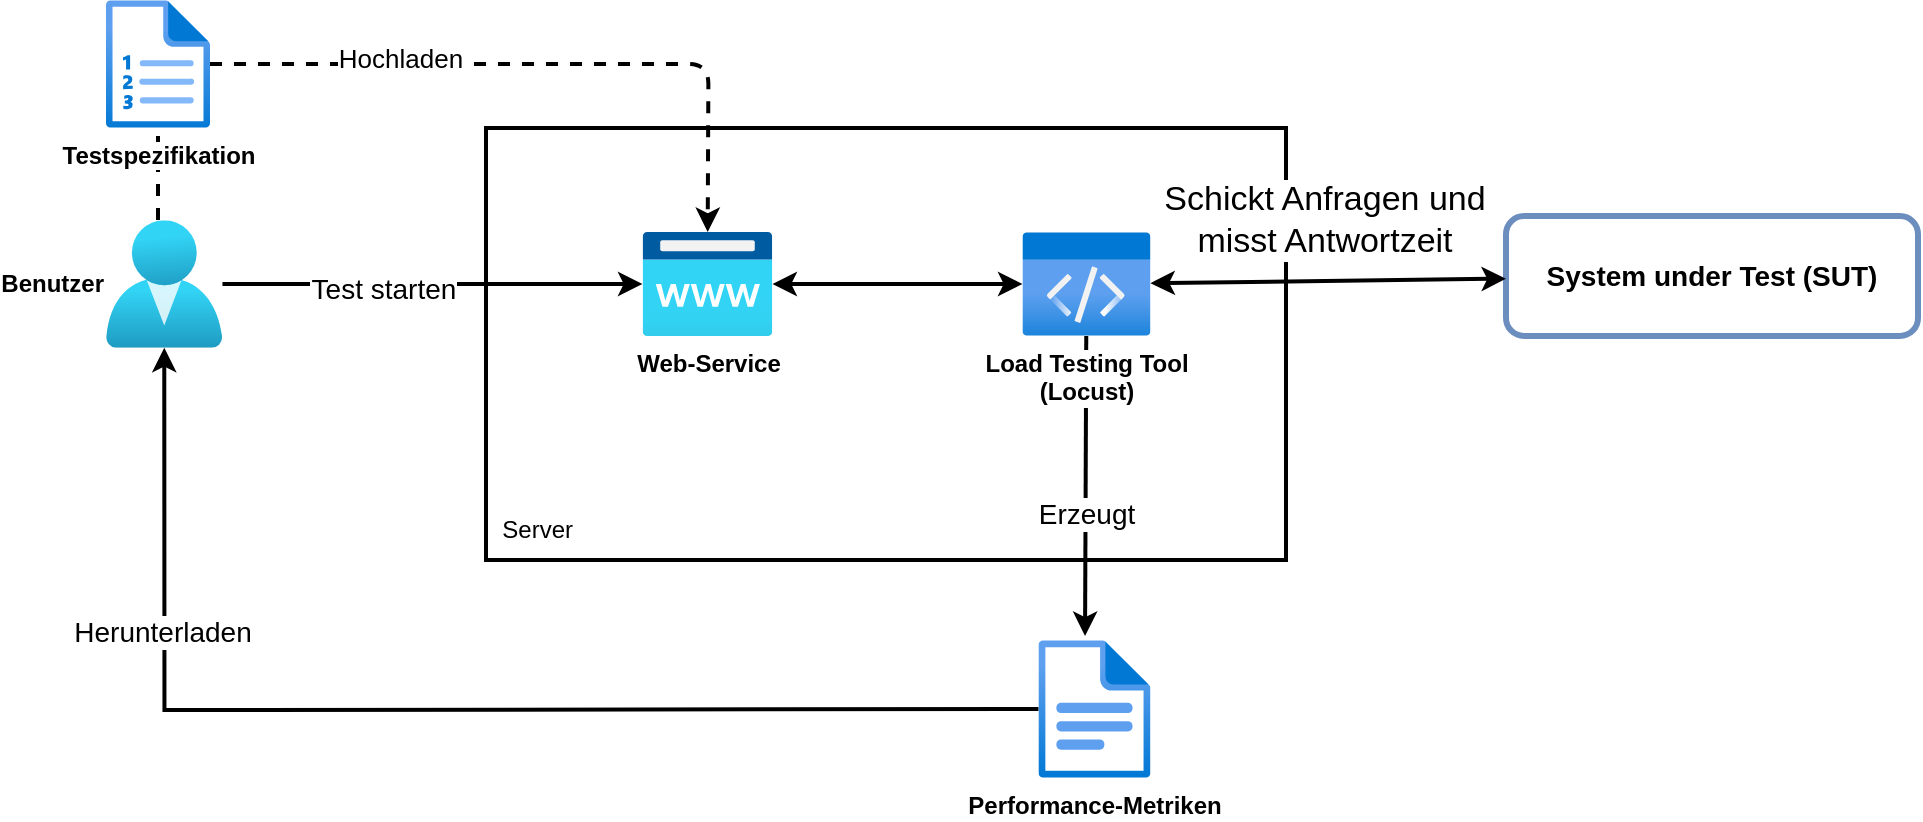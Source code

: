 <mxfile version="16.5.1" type="device"><diagram id="M-mdCgOV4gyrV_VDAVOd" name="Seite-1"><mxGraphModel dx="1102" dy="865" grid="1" gridSize="10" guides="1" tooltips="1" connect="1" arrows="1" fold="1" page="1" pageScale="1" pageWidth="827" pageHeight="1169" math="0" shadow="0"><root><mxCell id="0"/><mxCell id="1" parent="0"/><mxCell id="k1AJMTVPse38ABMCoygw-1" value="" style="rounded=0;whiteSpace=wrap;html=1;fillColor=none;strokeWidth=2;" parent="1" vertex="1"><mxGeometry x="250" y="74" width="400" height="216" as="geometry"/></mxCell><mxCell id="bBGInXUnpJ5Pf_Hf7ggB-1" value="" style="endArrow=none;dashed=1;html=1;rounded=0;strokeWidth=2;" parent="1" target="JOIKE3mxAOFGKBeM_eHd-4" edge="1"><mxGeometry width="50" height="50" relative="1" as="geometry"><mxPoint x="86" y="120" as="sourcePoint"/><mxPoint x="270" y="250" as="targetPoint"/></mxGeometry></mxCell><mxCell id="JOIKE3mxAOFGKBeM_eHd-1" value="Performance-Metriken" style="aspect=fixed;html=1;points=[];align=center;image;fontSize=12;image=img/lib/azure2/general/File.svg;fontStyle=1" parent="1" vertex="1"><mxGeometry x="526.23" y="330" width="56.0" height="69" as="geometry"/></mxCell><mxCell id="JOIKE3mxAOFGKBeM_eHd-3" value="Benutzer" style="aspect=fixed;html=1;points=[];align=right;image;fontSize=12;image=img/lib/azure2/identity/Users.svg;fontStyle=1;labelPosition=left;verticalLabelPosition=middle;verticalAlign=middle;" parent="1" vertex="1"><mxGeometry x="60" y="120.16" width="58.23" height="63.69" as="geometry"/></mxCell><mxCell id="JOIKE3mxAOFGKBeM_eHd-4" value="Testspezifikation" style="aspect=fixed;html=1;points=[];align=center;image;fontSize=12;image=img/lib/azure2/azure_stack/Plans.svg;fontStyle=1" parent="1" vertex="1"><mxGeometry x="60" y="10" width="52" height="64" as="geometry"/></mxCell><mxCell id="JOIKE3mxAOFGKBeM_eHd-5" value="Web-Service" style="aspect=fixed;html=1;points=[];align=center;image;fontSize=12;image=img/lib/azure2/app_services/App_Service_Domains.svg;fontStyle=1" parent="1" vertex="1"><mxGeometry x="328.23" y="126" width="65" height="52" as="geometry"/></mxCell><mxCell id="JOIKE3mxAOFGKBeM_eHd-7" value="System under Test (SUT)" style="rounded=1;whiteSpace=wrap;html=1;strokeColor=#6C8EBF;strokeWidth=3;fillColor=none;fontSize=14;fontStyle=1" parent="1" vertex="1"><mxGeometry x="760" y="118" width="206" height="60" as="geometry"/></mxCell><mxCell id="JOIKE3mxAOFGKBeM_eHd-10" value="" style="endArrow=classic;startArrow=classic;html=1;rounded=0;fontSize=14;strokeWidth=2;" parent="1" source="JOIKE3mxAOFGKBeM_eHd-5" target="JOIKE3mxAOFGKBeM_eHd-2" edge="1"><mxGeometry width="50" height="50" relative="1" as="geometry"><mxPoint x="378.23" y="200" as="sourcePoint"/><mxPoint x="428.23" y="150" as="targetPoint"/></mxGeometry></mxCell><mxCell id="JOIKE3mxAOFGKBeM_eHd-11" value="" style="endArrow=classic;html=1;rounded=0;fontSize=14;entryX=0.416;entryY=-0.029;entryDx=0;entryDy=0;entryPerimeter=0;strokeWidth=2;" parent="1" source="JOIKE3mxAOFGKBeM_eHd-2" target="JOIKE3mxAOFGKBeM_eHd-1" edge="1"><mxGeometry width="50" height="50" relative="1" as="geometry"><mxPoint x="508.23" y="250" as="sourcePoint"/><mxPoint x="558.23" y="200" as="targetPoint"/></mxGeometry></mxCell><mxCell id="JOIKE3mxAOFGKBeM_eHd-15" value="Erzeugt" style="edgeLabel;html=1;align=center;verticalAlign=middle;resizable=0;points=[];fontSize=14;fontColor=default;" parent="JOIKE3mxAOFGKBeM_eHd-11" vertex="1" connectable="0"><mxGeometry x="0.181" relative="1" as="geometry"><mxPoint as="offset"/></mxGeometry></mxCell><mxCell id="JOIKE3mxAOFGKBeM_eHd-2" value="Load Testing Tool&lt;br&gt;(Locust)" style="aspect=fixed;html=1;points=[];align=center;image;fontSize=12;image=img/lib/azure2/general/Code.svg;fontStyle=1;labelBackgroundColor=#FFFFFF;labelBorderColor=none;fontColor=default;" parent="1" vertex="1"><mxGeometry x="518.23" y="126" width="64" height="52" as="geometry"/></mxCell><mxCell id="JOIKE3mxAOFGKBeM_eHd-12" value="" style="endArrow=classic;startArrow=classic;html=1;rounded=0;fontSize=14;fontColor=default;strokeWidth=2;" parent="1" source="JOIKE3mxAOFGKBeM_eHd-2" target="JOIKE3mxAOFGKBeM_eHd-7" edge="1"><mxGeometry width="50" height="50" relative="1" as="geometry"><mxPoint x="518.23" y="40" as="sourcePoint"/><mxPoint x="568.23" y="-10" as="targetPoint"/></mxGeometry></mxCell><mxCell id="JOIKE3mxAOFGKBeM_eHd-21" value="Schickt Anfragen und&lt;br&gt;misst Antwortzeit" style="edgeLabel;html=1;align=center;verticalAlign=middle;resizable=0;points=[];fontSize=17;fontColor=default;" parent="JOIKE3mxAOFGKBeM_eHd-12" vertex="1" connectable="0"><mxGeometry x="0.218" y="1" relative="1" as="geometry"><mxPoint x="-22" y="-29" as="offset"/></mxGeometry></mxCell><mxCell id="JOIKE3mxAOFGKBeM_eHd-13" value="" style="endArrow=classic;html=1;rounded=0;fontSize=14;fontColor=default;strokeWidth=2;" parent="1" source="JOIKE3mxAOFGKBeM_eHd-1" target="JOIKE3mxAOFGKBeM_eHd-3" edge="1"><mxGeometry width="50" height="50" relative="1" as="geometry"><mxPoint x="488.23" y="400" as="sourcePoint"/><mxPoint x="538.23" y="350" as="targetPoint"/><Array as="points"><mxPoint x="89.23" y="365"/></Array></mxGeometry></mxCell><mxCell id="JOIKE3mxAOFGKBeM_eHd-14" value="Herunterladen" style="edgeLabel;html=1;align=center;verticalAlign=middle;resizable=0;points=[];fontSize=14;fontColor=default;" parent="JOIKE3mxAOFGKBeM_eHd-13" vertex="1" connectable="0"><mxGeometry x="0.542" y="1" relative="1" as="geometry"><mxPoint as="offset"/></mxGeometry></mxCell><mxCell id="JOIKE3mxAOFGKBeM_eHd-16" value="" style="endArrow=classic;html=1;rounded=0;fontSize=14;fontColor=default;strokeWidth=2;" parent="1" source="JOIKE3mxAOFGKBeM_eHd-3" target="JOIKE3mxAOFGKBeM_eHd-5" edge="1"><mxGeometry width="50" height="50" relative="1" as="geometry"><mxPoint x="418.23" y="190" as="sourcePoint"/><mxPoint x="468.23" y="140" as="targetPoint"/></mxGeometry></mxCell><mxCell id="JOIKE3mxAOFGKBeM_eHd-17" value="Test starten" style="edgeLabel;align=center;verticalAlign=middle;resizable=0;points=[];fontSize=14;fontColor=default;labelBorderColor=none;labelBackgroundColor=default;" parent="JOIKE3mxAOFGKBeM_eHd-16" vertex="1" connectable="0"><mxGeometry x="-0.231" y="-1" relative="1" as="geometry"><mxPoint as="offset"/></mxGeometry></mxCell><mxCell id="JOIKE3mxAOFGKBeM_eHd-19" value="" style="endArrow=classic;html=1;rounded=1;fontSize=14;fontColor=default;dashed=1;strokeWidth=2;" parent="1" source="JOIKE3mxAOFGKBeM_eHd-4" target="JOIKE3mxAOFGKBeM_eHd-5" edge="1"><mxGeometry width="50" height="50" relative="1" as="geometry"><mxPoint x="418.23" y="170" as="sourcePoint"/><mxPoint x="468.23" y="120" as="targetPoint"/><Array as="points"><mxPoint x="361.23" y="42"/></Array></mxGeometry></mxCell><mxCell id="k1AJMTVPse38ABMCoygw-2" value="&lt;font style=&quot;font-size: 13px&quot;&gt;Hochladen&lt;/font&gt;" style="edgeLabel;html=1;align=center;verticalAlign=middle;resizable=0;points=[];" parent="JOIKE3mxAOFGKBeM_eHd-19" vertex="1" connectable="0"><mxGeometry x="-0.43" y="-5" relative="1" as="geometry"><mxPoint y="-8" as="offset"/></mxGeometry></mxCell><mxCell id="k1AJMTVPse38ABMCoygw-3" value="Server&amp;nbsp;" style="text;html=1;strokeColor=none;fillColor=none;align=center;verticalAlign=middle;whiteSpace=wrap;rounded=0;" parent="1" vertex="1"><mxGeometry x="250" y="260" width="55" height="30" as="geometry"/></mxCell></root></mxGraphModel></diagram></mxfile>